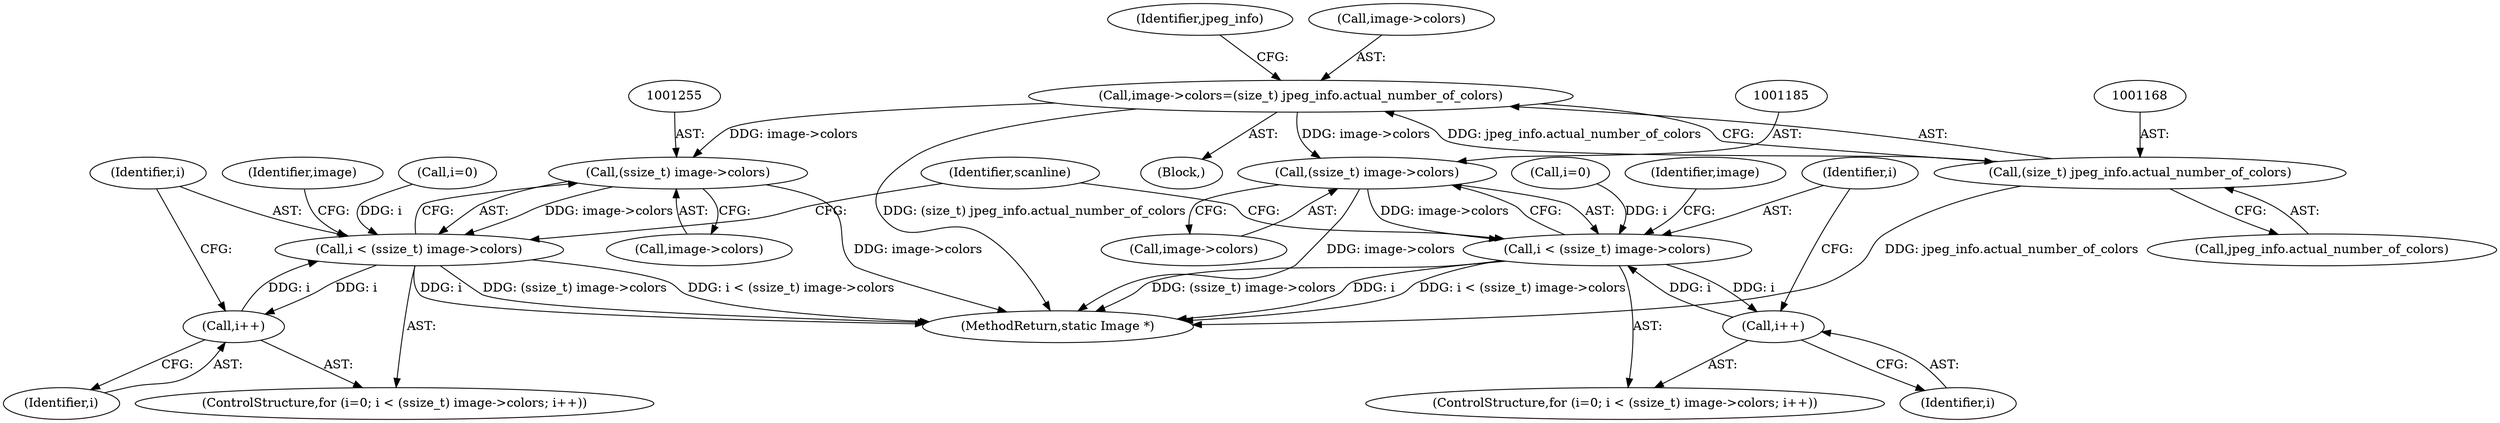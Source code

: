 digraph "0_ImageMagick_f6e9d0d9955e85bdd7540b251cd50d598dacc5e6_29@pointer" {
"1001163" [label="(Call,image->colors=(size_t) jpeg_info.actual_number_of_colors)"];
"1001167" [label="(Call,(size_t) jpeg_info.actual_number_of_colors)"];
"1001184" [label="(Call,(ssize_t) image->colors)"];
"1001182" [label="(Call,i < (ssize_t) image->colors)"];
"1001189" [label="(Call,i++)"];
"1001254" [label="(Call,(ssize_t) image->colors)"];
"1001252" [label="(Call,i < (ssize_t) image->colors)"];
"1001259" [label="(Call,i++)"];
"1001252" [label="(Call,i < (ssize_t) image->colors)"];
"1001248" [label="(ControlStructure,for (i=0; i < (ssize_t) image->colors; i++))"];
"1001321" [label="(Identifier,scanline)"];
"1001259" [label="(Call,i++)"];
"1001167" [label="(Call,(size_t) jpeg_info.actual_number_of_colors)"];
"1001253" [label="(Identifier,i)"];
"1001162" [label="(Block,)"];
"1001266" [label="(Identifier,image)"];
"1001256" [label="(Call,image->colors)"];
"1001179" [label="(Call,i=0)"];
"1001175" [label="(Identifier,jpeg_info)"];
"1001196" [label="(Identifier,image)"];
"1001163" [label="(Call,image->colors=(size_t) jpeg_info.actual_number_of_colors)"];
"1001184" [label="(Call,(ssize_t) image->colors)"];
"1001169" [label="(Call,jpeg_info.actual_number_of_colors)"];
"1001260" [label="(Identifier,i)"];
"1001190" [label="(Identifier,i)"];
"1001164" [label="(Call,image->colors)"];
"1001183" [label="(Identifier,i)"];
"1001182" [label="(Call,i < (ssize_t) image->colors)"];
"1001189" [label="(Call,i++)"];
"1001807" [label="(MethodReturn,static Image *)"];
"1001254" [label="(Call,(ssize_t) image->colors)"];
"1001186" [label="(Call,image->colors)"];
"1001249" [label="(Call,i=0)"];
"1001178" [label="(ControlStructure,for (i=0; i < (ssize_t) image->colors; i++))"];
"1001163" -> "1001162"  [label="AST: "];
"1001163" -> "1001167"  [label="CFG: "];
"1001164" -> "1001163"  [label="AST: "];
"1001167" -> "1001163"  [label="AST: "];
"1001175" -> "1001163"  [label="CFG: "];
"1001163" -> "1001807"  [label="DDG: (size_t) jpeg_info.actual_number_of_colors"];
"1001167" -> "1001163"  [label="DDG: jpeg_info.actual_number_of_colors"];
"1001163" -> "1001184"  [label="DDG: image->colors"];
"1001163" -> "1001254"  [label="DDG: image->colors"];
"1001167" -> "1001169"  [label="CFG: "];
"1001168" -> "1001167"  [label="AST: "];
"1001169" -> "1001167"  [label="AST: "];
"1001167" -> "1001807"  [label="DDG: jpeg_info.actual_number_of_colors"];
"1001184" -> "1001182"  [label="AST: "];
"1001184" -> "1001186"  [label="CFG: "];
"1001185" -> "1001184"  [label="AST: "];
"1001186" -> "1001184"  [label="AST: "];
"1001182" -> "1001184"  [label="CFG: "];
"1001184" -> "1001807"  [label="DDG: image->colors"];
"1001184" -> "1001182"  [label="DDG: image->colors"];
"1001182" -> "1001178"  [label="AST: "];
"1001183" -> "1001182"  [label="AST: "];
"1001196" -> "1001182"  [label="CFG: "];
"1001321" -> "1001182"  [label="CFG: "];
"1001182" -> "1001807"  [label="DDG: i < (ssize_t) image->colors"];
"1001182" -> "1001807"  [label="DDG: (ssize_t) image->colors"];
"1001182" -> "1001807"  [label="DDG: i"];
"1001189" -> "1001182"  [label="DDG: i"];
"1001179" -> "1001182"  [label="DDG: i"];
"1001182" -> "1001189"  [label="DDG: i"];
"1001189" -> "1001178"  [label="AST: "];
"1001189" -> "1001190"  [label="CFG: "];
"1001190" -> "1001189"  [label="AST: "];
"1001183" -> "1001189"  [label="CFG: "];
"1001254" -> "1001252"  [label="AST: "];
"1001254" -> "1001256"  [label="CFG: "];
"1001255" -> "1001254"  [label="AST: "];
"1001256" -> "1001254"  [label="AST: "];
"1001252" -> "1001254"  [label="CFG: "];
"1001254" -> "1001807"  [label="DDG: image->colors"];
"1001254" -> "1001252"  [label="DDG: image->colors"];
"1001252" -> "1001248"  [label="AST: "];
"1001253" -> "1001252"  [label="AST: "];
"1001266" -> "1001252"  [label="CFG: "];
"1001321" -> "1001252"  [label="CFG: "];
"1001252" -> "1001807"  [label="DDG: i"];
"1001252" -> "1001807"  [label="DDG: (ssize_t) image->colors"];
"1001252" -> "1001807"  [label="DDG: i < (ssize_t) image->colors"];
"1001249" -> "1001252"  [label="DDG: i"];
"1001259" -> "1001252"  [label="DDG: i"];
"1001252" -> "1001259"  [label="DDG: i"];
"1001259" -> "1001248"  [label="AST: "];
"1001259" -> "1001260"  [label="CFG: "];
"1001260" -> "1001259"  [label="AST: "];
"1001253" -> "1001259"  [label="CFG: "];
}

